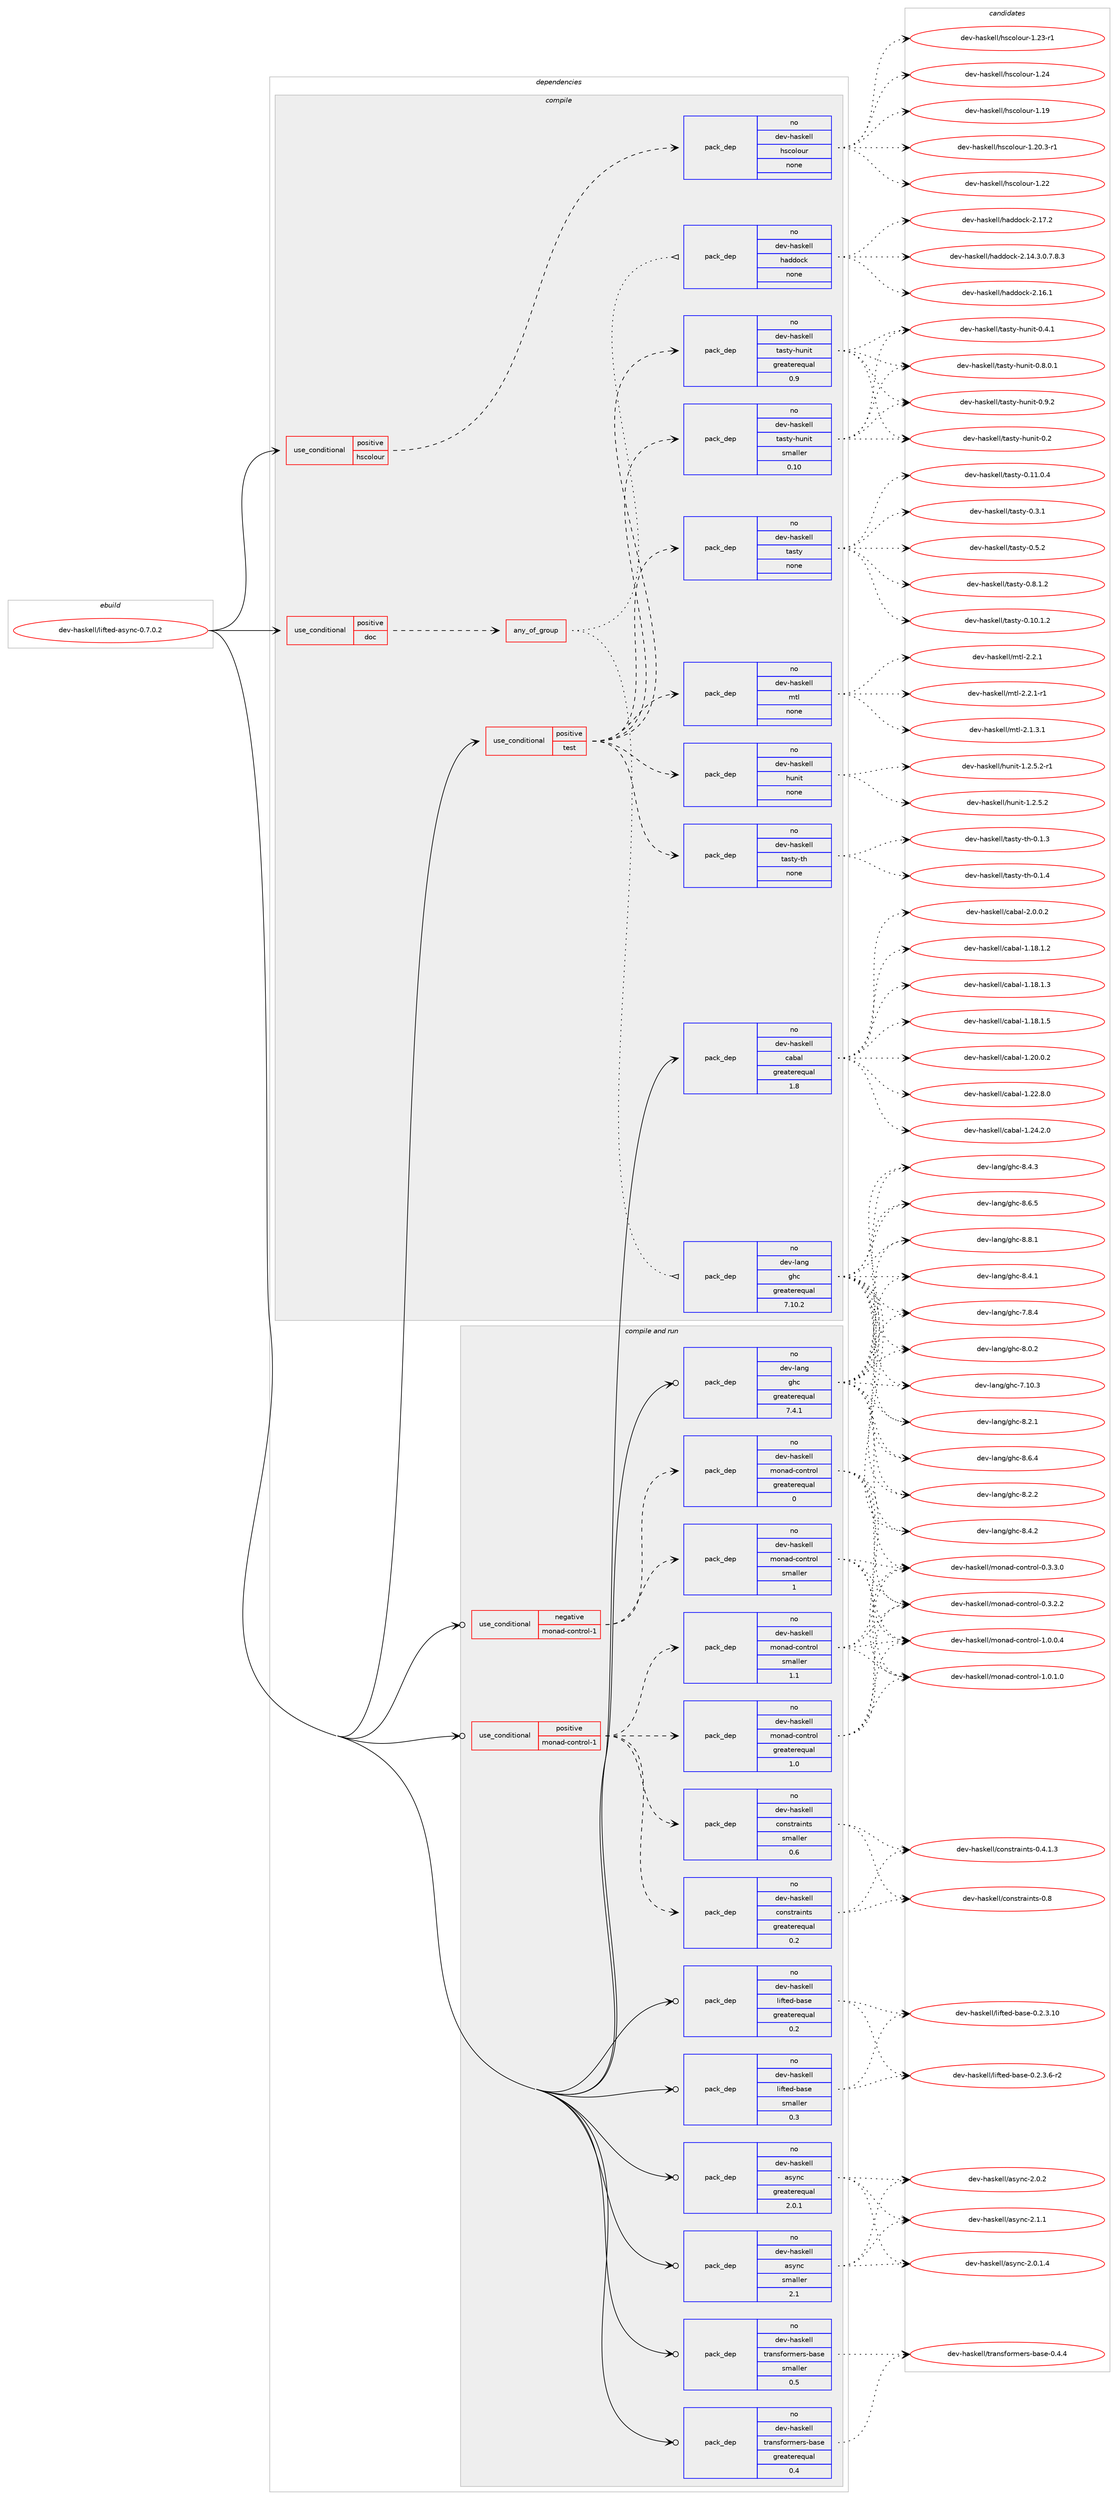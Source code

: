digraph prolog {

# *************
# Graph options
# *************

newrank=true;
concentrate=true;
compound=true;
graph [rankdir=LR,fontname=Helvetica,fontsize=10,ranksep=1.5];#, ranksep=2.5, nodesep=0.2];
edge  [arrowhead=vee];
node  [fontname=Helvetica,fontsize=10];

# **********
# The ebuild
# **********

subgraph cluster_leftcol {
color=gray;
rank=same;
label=<<i>ebuild</i>>;
id [label="dev-haskell/lifted-async-0.7.0.2", color=red, width=4, href="../dev-haskell/lifted-async-0.7.0.2.svg"];
}

# ****************
# The dependencies
# ****************

subgraph cluster_midcol {
color=gray;
label=<<i>dependencies</i>>;
subgraph cluster_compile {
fillcolor="#eeeeee";
style=filled;
label=<<i>compile</i>>;
subgraph cond126657 {
dependency538452 [label=<<TABLE BORDER="0" CELLBORDER="1" CELLSPACING="0" CELLPADDING="4"><TR><TD ROWSPAN="3" CELLPADDING="10">use_conditional</TD></TR><TR><TD>positive</TD></TR><TR><TD>doc</TD></TR></TABLE>>, shape=none, color=red];
subgraph any10143 {
dependency538453 [label=<<TABLE BORDER="0" CELLBORDER="1" CELLSPACING="0" CELLPADDING="4"><TR><TD CELLPADDING="10">any_of_group</TD></TR></TABLE>>, shape=none, color=red];subgraph pack401295 {
dependency538454 [label=<<TABLE BORDER="0" CELLBORDER="1" CELLSPACING="0" CELLPADDING="4" WIDTH="220"><TR><TD ROWSPAN="6" CELLPADDING="30">pack_dep</TD></TR><TR><TD WIDTH="110">no</TD></TR><TR><TD>dev-haskell</TD></TR><TR><TD>haddock</TD></TR><TR><TD>none</TD></TR><TR><TD></TD></TR></TABLE>>, shape=none, color=blue];
}
dependency538453:e -> dependency538454:w [weight=20,style="dotted",arrowhead="oinv"];
subgraph pack401296 {
dependency538455 [label=<<TABLE BORDER="0" CELLBORDER="1" CELLSPACING="0" CELLPADDING="4" WIDTH="220"><TR><TD ROWSPAN="6" CELLPADDING="30">pack_dep</TD></TR><TR><TD WIDTH="110">no</TD></TR><TR><TD>dev-lang</TD></TR><TR><TD>ghc</TD></TR><TR><TD>greaterequal</TD></TR><TR><TD>7.10.2</TD></TR></TABLE>>, shape=none, color=blue];
}
dependency538453:e -> dependency538455:w [weight=20,style="dotted",arrowhead="oinv"];
}
dependency538452:e -> dependency538453:w [weight=20,style="dashed",arrowhead="vee"];
}
id:e -> dependency538452:w [weight=20,style="solid",arrowhead="vee"];
subgraph cond126658 {
dependency538456 [label=<<TABLE BORDER="0" CELLBORDER="1" CELLSPACING="0" CELLPADDING="4"><TR><TD ROWSPAN="3" CELLPADDING="10">use_conditional</TD></TR><TR><TD>positive</TD></TR><TR><TD>hscolour</TD></TR></TABLE>>, shape=none, color=red];
subgraph pack401297 {
dependency538457 [label=<<TABLE BORDER="0" CELLBORDER="1" CELLSPACING="0" CELLPADDING="4" WIDTH="220"><TR><TD ROWSPAN="6" CELLPADDING="30">pack_dep</TD></TR><TR><TD WIDTH="110">no</TD></TR><TR><TD>dev-haskell</TD></TR><TR><TD>hscolour</TD></TR><TR><TD>none</TD></TR><TR><TD></TD></TR></TABLE>>, shape=none, color=blue];
}
dependency538456:e -> dependency538457:w [weight=20,style="dashed",arrowhead="vee"];
}
id:e -> dependency538456:w [weight=20,style="solid",arrowhead="vee"];
subgraph cond126659 {
dependency538458 [label=<<TABLE BORDER="0" CELLBORDER="1" CELLSPACING="0" CELLPADDING="4"><TR><TD ROWSPAN="3" CELLPADDING="10">use_conditional</TD></TR><TR><TD>positive</TD></TR><TR><TD>test</TD></TR></TABLE>>, shape=none, color=red];
subgraph pack401298 {
dependency538459 [label=<<TABLE BORDER="0" CELLBORDER="1" CELLSPACING="0" CELLPADDING="4" WIDTH="220"><TR><TD ROWSPAN="6" CELLPADDING="30">pack_dep</TD></TR><TR><TD WIDTH="110">no</TD></TR><TR><TD>dev-haskell</TD></TR><TR><TD>hunit</TD></TR><TR><TD>none</TD></TR><TR><TD></TD></TR></TABLE>>, shape=none, color=blue];
}
dependency538458:e -> dependency538459:w [weight=20,style="dashed",arrowhead="vee"];
subgraph pack401299 {
dependency538460 [label=<<TABLE BORDER="0" CELLBORDER="1" CELLSPACING="0" CELLPADDING="4" WIDTH="220"><TR><TD ROWSPAN="6" CELLPADDING="30">pack_dep</TD></TR><TR><TD WIDTH="110">no</TD></TR><TR><TD>dev-haskell</TD></TR><TR><TD>mtl</TD></TR><TR><TD>none</TD></TR><TR><TD></TD></TR></TABLE>>, shape=none, color=blue];
}
dependency538458:e -> dependency538460:w [weight=20,style="dashed",arrowhead="vee"];
subgraph pack401300 {
dependency538461 [label=<<TABLE BORDER="0" CELLBORDER="1" CELLSPACING="0" CELLPADDING="4" WIDTH="220"><TR><TD ROWSPAN="6" CELLPADDING="30">pack_dep</TD></TR><TR><TD WIDTH="110">no</TD></TR><TR><TD>dev-haskell</TD></TR><TR><TD>tasty</TD></TR><TR><TD>none</TD></TR><TR><TD></TD></TR></TABLE>>, shape=none, color=blue];
}
dependency538458:e -> dependency538461:w [weight=20,style="dashed",arrowhead="vee"];
subgraph pack401301 {
dependency538462 [label=<<TABLE BORDER="0" CELLBORDER="1" CELLSPACING="0" CELLPADDING="4" WIDTH="220"><TR><TD ROWSPAN="6" CELLPADDING="30">pack_dep</TD></TR><TR><TD WIDTH="110">no</TD></TR><TR><TD>dev-haskell</TD></TR><TR><TD>tasty-hunit</TD></TR><TR><TD>greaterequal</TD></TR><TR><TD>0.9</TD></TR></TABLE>>, shape=none, color=blue];
}
dependency538458:e -> dependency538462:w [weight=20,style="dashed",arrowhead="vee"];
subgraph pack401302 {
dependency538463 [label=<<TABLE BORDER="0" CELLBORDER="1" CELLSPACING="0" CELLPADDING="4" WIDTH="220"><TR><TD ROWSPAN="6" CELLPADDING="30">pack_dep</TD></TR><TR><TD WIDTH="110">no</TD></TR><TR><TD>dev-haskell</TD></TR><TR><TD>tasty-hunit</TD></TR><TR><TD>smaller</TD></TR><TR><TD>0.10</TD></TR></TABLE>>, shape=none, color=blue];
}
dependency538458:e -> dependency538463:w [weight=20,style="dashed",arrowhead="vee"];
subgraph pack401303 {
dependency538464 [label=<<TABLE BORDER="0" CELLBORDER="1" CELLSPACING="0" CELLPADDING="4" WIDTH="220"><TR><TD ROWSPAN="6" CELLPADDING="30">pack_dep</TD></TR><TR><TD WIDTH="110">no</TD></TR><TR><TD>dev-haskell</TD></TR><TR><TD>tasty-th</TD></TR><TR><TD>none</TD></TR><TR><TD></TD></TR></TABLE>>, shape=none, color=blue];
}
dependency538458:e -> dependency538464:w [weight=20,style="dashed",arrowhead="vee"];
}
id:e -> dependency538458:w [weight=20,style="solid",arrowhead="vee"];
subgraph pack401304 {
dependency538465 [label=<<TABLE BORDER="0" CELLBORDER="1" CELLSPACING="0" CELLPADDING="4" WIDTH="220"><TR><TD ROWSPAN="6" CELLPADDING="30">pack_dep</TD></TR><TR><TD WIDTH="110">no</TD></TR><TR><TD>dev-haskell</TD></TR><TR><TD>cabal</TD></TR><TR><TD>greaterequal</TD></TR><TR><TD>1.8</TD></TR></TABLE>>, shape=none, color=blue];
}
id:e -> dependency538465:w [weight=20,style="solid",arrowhead="vee"];
}
subgraph cluster_compileandrun {
fillcolor="#eeeeee";
style=filled;
label=<<i>compile and run</i>>;
subgraph cond126660 {
dependency538466 [label=<<TABLE BORDER="0" CELLBORDER="1" CELLSPACING="0" CELLPADDING="4"><TR><TD ROWSPAN="3" CELLPADDING="10">use_conditional</TD></TR><TR><TD>negative</TD></TR><TR><TD>monad-control-1</TD></TR></TABLE>>, shape=none, color=red];
subgraph pack401305 {
dependency538467 [label=<<TABLE BORDER="0" CELLBORDER="1" CELLSPACING="0" CELLPADDING="4" WIDTH="220"><TR><TD ROWSPAN="6" CELLPADDING="30">pack_dep</TD></TR><TR><TD WIDTH="110">no</TD></TR><TR><TD>dev-haskell</TD></TR><TR><TD>monad-control</TD></TR><TR><TD>greaterequal</TD></TR><TR><TD>0</TD></TR></TABLE>>, shape=none, color=blue];
}
dependency538466:e -> dependency538467:w [weight=20,style="dashed",arrowhead="vee"];
subgraph pack401306 {
dependency538468 [label=<<TABLE BORDER="0" CELLBORDER="1" CELLSPACING="0" CELLPADDING="4" WIDTH="220"><TR><TD ROWSPAN="6" CELLPADDING="30">pack_dep</TD></TR><TR><TD WIDTH="110">no</TD></TR><TR><TD>dev-haskell</TD></TR><TR><TD>monad-control</TD></TR><TR><TD>smaller</TD></TR><TR><TD>1</TD></TR></TABLE>>, shape=none, color=blue];
}
dependency538466:e -> dependency538468:w [weight=20,style="dashed",arrowhead="vee"];
}
id:e -> dependency538466:w [weight=20,style="solid",arrowhead="odotvee"];
subgraph cond126661 {
dependency538469 [label=<<TABLE BORDER="0" CELLBORDER="1" CELLSPACING="0" CELLPADDING="4"><TR><TD ROWSPAN="3" CELLPADDING="10">use_conditional</TD></TR><TR><TD>positive</TD></TR><TR><TD>monad-control-1</TD></TR></TABLE>>, shape=none, color=red];
subgraph pack401307 {
dependency538470 [label=<<TABLE BORDER="0" CELLBORDER="1" CELLSPACING="0" CELLPADDING="4" WIDTH="220"><TR><TD ROWSPAN="6" CELLPADDING="30">pack_dep</TD></TR><TR><TD WIDTH="110">no</TD></TR><TR><TD>dev-haskell</TD></TR><TR><TD>constraints</TD></TR><TR><TD>greaterequal</TD></TR><TR><TD>0.2</TD></TR></TABLE>>, shape=none, color=blue];
}
dependency538469:e -> dependency538470:w [weight=20,style="dashed",arrowhead="vee"];
subgraph pack401308 {
dependency538471 [label=<<TABLE BORDER="0" CELLBORDER="1" CELLSPACING="0" CELLPADDING="4" WIDTH="220"><TR><TD ROWSPAN="6" CELLPADDING="30">pack_dep</TD></TR><TR><TD WIDTH="110">no</TD></TR><TR><TD>dev-haskell</TD></TR><TR><TD>constraints</TD></TR><TR><TD>smaller</TD></TR><TR><TD>0.6</TD></TR></TABLE>>, shape=none, color=blue];
}
dependency538469:e -> dependency538471:w [weight=20,style="dashed",arrowhead="vee"];
subgraph pack401309 {
dependency538472 [label=<<TABLE BORDER="0" CELLBORDER="1" CELLSPACING="0" CELLPADDING="4" WIDTH="220"><TR><TD ROWSPAN="6" CELLPADDING="30">pack_dep</TD></TR><TR><TD WIDTH="110">no</TD></TR><TR><TD>dev-haskell</TD></TR><TR><TD>monad-control</TD></TR><TR><TD>greaterequal</TD></TR><TR><TD>1.0</TD></TR></TABLE>>, shape=none, color=blue];
}
dependency538469:e -> dependency538472:w [weight=20,style="dashed",arrowhead="vee"];
subgraph pack401310 {
dependency538473 [label=<<TABLE BORDER="0" CELLBORDER="1" CELLSPACING="0" CELLPADDING="4" WIDTH="220"><TR><TD ROWSPAN="6" CELLPADDING="30">pack_dep</TD></TR><TR><TD WIDTH="110">no</TD></TR><TR><TD>dev-haskell</TD></TR><TR><TD>monad-control</TD></TR><TR><TD>smaller</TD></TR><TR><TD>1.1</TD></TR></TABLE>>, shape=none, color=blue];
}
dependency538469:e -> dependency538473:w [weight=20,style="dashed",arrowhead="vee"];
}
id:e -> dependency538469:w [weight=20,style="solid",arrowhead="odotvee"];
subgraph pack401311 {
dependency538474 [label=<<TABLE BORDER="0" CELLBORDER="1" CELLSPACING="0" CELLPADDING="4" WIDTH="220"><TR><TD ROWSPAN="6" CELLPADDING="30">pack_dep</TD></TR><TR><TD WIDTH="110">no</TD></TR><TR><TD>dev-haskell</TD></TR><TR><TD>async</TD></TR><TR><TD>greaterequal</TD></TR><TR><TD>2.0.1</TD></TR></TABLE>>, shape=none, color=blue];
}
id:e -> dependency538474:w [weight=20,style="solid",arrowhead="odotvee"];
subgraph pack401312 {
dependency538475 [label=<<TABLE BORDER="0" CELLBORDER="1" CELLSPACING="0" CELLPADDING="4" WIDTH="220"><TR><TD ROWSPAN="6" CELLPADDING="30">pack_dep</TD></TR><TR><TD WIDTH="110">no</TD></TR><TR><TD>dev-haskell</TD></TR><TR><TD>async</TD></TR><TR><TD>smaller</TD></TR><TR><TD>2.1</TD></TR></TABLE>>, shape=none, color=blue];
}
id:e -> dependency538475:w [weight=20,style="solid",arrowhead="odotvee"];
subgraph pack401313 {
dependency538476 [label=<<TABLE BORDER="0" CELLBORDER="1" CELLSPACING="0" CELLPADDING="4" WIDTH="220"><TR><TD ROWSPAN="6" CELLPADDING="30">pack_dep</TD></TR><TR><TD WIDTH="110">no</TD></TR><TR><TD>dev-haskell</TD></TR><TR><TD>lifted-base</TD></TR><TR><TD>greaterequal</TD></TR><TR><TD>0.2</TD></TR></TABLE>>, shape=none, color=blue];
}
id:e -> dependency538476:w [weight=20,style="solid",arrowhead="odotvee"];
subgraph pack401314 {
dependency538477 [label=<<TABLE BORDER="0" CELLBORDER="1" CELLSPACING="0" CELLPADDING="4" WIDTH="220"><TR><TD ROWSPAN="6" CELLPADDING="30">pack_dep</TD></TR><TR><TD WIDTH="110">no</TD></TR><TR><TD>dev-haskell</TD></TR><TR><TD>lifted-base</TD></TR><TR><TD>smaller</TD></TR><TR><TD>0.3</TD></TR></TABLE>>, shape=none, color=blue];
}
id:e -> dependency538477:w [weight=20,style="solid",arrowhead="odotvee"];
subgraph pack401315 {
dependency538478 [label=<<TABLE BORDER="0" CELLBORDER="1" CELLSPACING="0" CELLPADDING="4" WIDTH="220"><TR><TD ROWSPAN="6" CELLPADDING="30">pack_dep</TD></TR><TR><TD WIDTH="110">no</TD></TR><TR><TD>dev-haskell</TD></TR><TR><TD>transformers-base</TD></TR><TR><TD>greaterequal</TD></TR><TR><TD>0.4</TD></TR></TABLE>>, shape=none, color=blue];
}
id:e -> dependency538478:w [weight=20,style="solid",arrowhead="odotvee"];
subgraph pack401316 {
dependency538479 [label=<<TABLE BORDER="0" CELLBORDER="1" CELLSPACING="0" CELLPADDING="4" WIDTH="220"><TR><TD ROWSPAN="6" CELLPADDING="30">pack_dep</TD></TR><TR><TD WIDTH="110">no</TD></TR><TR><TD>dev-haskell</TD></TR><TR><TD>transformers-base</TD></TR><TR><TD>smaller</TD></TR><TR><TD>0.5</TD></TR></TABLE>>, shape=none, color=blue];
}
id:e -> dependency538479:w [weight=20,style="solid",arrowhead="odotvee"];
subgraph pack401317 {
dependency538480 [label=<<TABLE BORDER="0" CELLBORDER="1" CELLSPACING="0" CELLPADDING="4" WIDTH="220"><TR><TD ROWSPAN="6" CELLPADDING="30">pack_dep</TD></TR><TR><TD WIDTH="110">no</TD></TR><TR><TD>dev-lang</TD></TR><TR><TD>ghc</TD></TR><TR><TD>greaterequal</TD></TR><TR><TD>7.4.1</TD></TR></TABLE>>, shape=none, color=blue];
}
id:e -> dependency538480:w [weight=20,style="solid",arrowhead="odotvee"];
}
subgraph cluster_run {
fillcolor="#eeeeee";
style=filled;
label=<<i>run</i>>;
}
}

# **************
# The candidates
# **************

subgraph cluster_choices {
rank=same;
color=gray;
label=<<i>candidates</i>>;

subgraph choice401295 {
color=black;
nodesep=1;
choice1001011184510497115107101108108471049710010011199107455046495246514648465546564651 [label="dev-haskell/haddock-2.14.3.0.7.8.3", color=red, width=4,href="../dev-haskell/haddock-2.14.3.0.7.8.3.svg"];
choice100101118451049711510710110810847104971001001119910745504649544649 [label="dev-haskell/haddock-2.16.1", color=red, width=4,href="../dev-haskell/haddock-2.16.1.svg"];
choice100101118451049711510710110810847104971001001119910745504649554650 [label="dev-haskell/haddock-2.17.2", color=red, width=4,href="../dev-haskell/haddock-2.17.2.svg"];
dependency538454:e -> choice1001011184510497115107101108108471049710010011199107455046495246514648465546564651:w [style=dotted,weight="100"];
dependency538454:e -> choice100101118451049711510710110810847104971001001119910745504649544649:w [style=dotted,weight="100"];
dependency538454:e -> choice100101118451049711510710110810847104971001001119910745504649554650:w [style=dotted,weight="100"];
}
subgraph choice401296 {
color=black;
nodesep=1;
choice1001011184510897110103471031049945554649484651 [label="dev-lang/ghc-7.10.3", color=red, width=4,href="../dev-lang/ghc-7.10.3.svg"];
choice10010111845108971101034710310499455546564652 [label="dev-lang/ghc-7.8.4", color=red, width=4,href="../dev-lang/ghc-7.8.4.svg"];
choice10010111845108971101034710310499455646484650 [label="dev-lang/ghc-8.0.2", color=red, width=4,href="../dev-lang/ghc-8.0.2.svg"];
choice10010111845108971101034710310499455646504649 [label="dev-lang/ghc-8.2.1", color=red, width=4,href="../dev-lang/ghc-8.2.1.svg"];
choice10010111845108971101034710310499455646504650 [label="dev-lang/ghc-8.2.2", color=red, width=4,href="../dev-lang/ghc-8.2.2.svg"];
choice10010111845108971101034710310499455646524649 [label="dev-lang/ghc-8.4.1", color=red, width=4,href="../dev-lang/ghc-8.4.1.svg"];
choice10010111845108971101034710310499455646524650 [label="dev-lang/ghc-8.4.2", color=red, width=4,href="../dev-lang/ghc-8.4.2.svg"];
choice10010111845108971101034710310499455646524651 [label="dev-lang/ghc-8.4.3", color=red, width=4,href="../dev-lang/ghc-8.4.3.svg"];
choice10010111845108971101034710310499455646544652 [label="dev-lang/ghc-8.6.4", color=red, width=4,href="../dev-lang/ghc-8.6.4.svg"];
choice10010111845108971101034710310499455646544653 [label="dev-lang/ghc-8.6.5", color=red, width=4,href="../dev-lang/ghc-8.6.5.svg"];
choice10010111845108971101034710310499455646564649 [label="dev-lang/ghc-8.8.1", color=red, width=4,href="../dev-lang/ghc-8.8.1.svg"];
dependency538455:e -> choice1001011184510897110103471031049945554649484651:w [style=dotted,weight="100"];
dependency538455:e -> choice10010111845108971101034710310499455546564652:w [style=dotted,weight="100"];
dependency538455:e -> choice10010111845108971101034710310499455646484650:w [style=dotted,weight="100"];
dependency538455:e -> choice10010111845108971101034710310499455646504649:w [style=dotted,weight="100"];
dependency538455:e -> choice10010111845108971101034710310499455646504650:w [style=dotted,weight="100"];
dependency538455:e -> choice10010111845108971101034710310499455646524649:w [style=dotted,weight="100"];
dependency538455:e -> choice10010111845108971101034710310499455646524650:w [style=dotted,weight="100"];
dependency538455:e -> choice10010111845108971101034710310499455646524651:w [style=dotted,weight="100"];
dependency538455:e -> choice10010111845108971101034710310499455646544652:w [style=dotted,weight="100"];
dependency538455:e -> choice10010111845108971101034710310499455646544653:w [style=dotted,weight="100"];
dependency538455:e -> choice10010111845108971101034710310499455646564649:w [style=dotted,weight="100"];
}
subgraph choice401297 {
color=black;
nodesep=1;
choice100101118451049711510710110810847104115991111081111171144549464957 [label="dev-haskell/hscolour-1.19", color=red, width=4,href="../dev-haskell/hscolour-1.19.svg"];
choice10010111845104971151071011081084710411599111108111117114454946504846514511449 [label="dev-haskell/hscolour-1.20.3-r1", color=red, width=4,href="../dev-haskell/hscolour-1.20.3-r1.svg"];
choice100101118451049711510710110810847104115991111081111171144549465050 [label="dev-haskell/hscolour-1.22", color=red, width=4,href="../dev-haskell/hscolour-1.22.svg"];
choice1001011184510497115107101108108471041159911110811111711445494650514511449 [label="dev-haskell/hscolour-1.23-r1", color=red, width=4,href="../dev-haskell/hscolour-1.23-r1.svg"];
choice100101118451049711510710110810847104115991111081111171144549465052 [label="dev-haskell/hscolour-1.24", color=red, width=4,href="../dev-haskell/hscolour-1.24.svg"];
dependency538457:e -> choice100101118451049711510710110810847104115991111081111171144549464957:w [style=dotted,weight="100"];
dependency538457:e -> choice10010111845104971151071011081084710411599111108111117114454946504846514511449:w [style=dotted,weight="100"];
dependency538457:e -> choice100101118451049711510710110810847104115991111081111171144549465050:w [style=dotted,weight="100"];
dependency538457:e -> choice1001011184510497115107101108108471041159911110811111711445494650514511449:w [style=dotted,weight="100"];
dependency538457:e -> choice100101118451049711510710110810847104115991111081111171144549465052:w [style=dotted,weight="100"];
}
subgraph choice401298 {
color=black;
nodesep=1;
choice1001011184510497115107101108108471041171101051164549465046534650 [label="dev-haskell/hunit-1.2.5.2", color=red, width=4,href="../dev-haskell/hunit-1.2.5.2.svg"];
choice10010111845104971151071011081084710411711010511645494650465346504511449 [label="dev-haskell/hunit-1.2.5.2-r1", color=red, width=4,href="../dev-haskell/hunit-1.2.5.2-r1.svg"];
dependency538459:e -> choice1001011184510497115107101108108471041171101051164549465046534650:w [style=dotted,weight="100"];
dependency538459:e -> choice10010111845104971151071011081084710411711010511645494650465346504511449:w [style=dotted,weight="100"];
}
subgraph choice401299 {
color=black;
nodesep=1;
choice1001011184510497115107101108108471091161084550464946514649 [label="dev-haskell/mtl-2.1.3.1", color=red, width=4,href="../dev-haskell/mtl-2.1.3.1.svg"];
choice100101118451049711510710110810847109116108455046504649 [label="dev-haskell/mtl-2.2.1", color=red, width=4,href="../dev-haskell/mtl-2.2.1.svg"];
choice1001011184510497115107101108108471091161084550465046494511449 [label="dev-haskell/mtl-2.2.1-r1", color=red, width=4,href="../dev-haskell/mtl-2.2.1-r1.svg"];
dependency538460:e -> choice1001011184510497115107101108108471091161084550464946514649:w [style=dotted,weight="100"];
dependency538460:e -> choice100101118451049711510710110810847109116108455046504649:w [style=dotted,weight="100"];
dependency538460:e -> choice1001011184510497115107101108108471091161084550465046494511449:w [style=dotted,weight="100"];
}
subgraph choice401300 {
color=black;
nodesep=1;
choice10010111845104971151071011081084711697115116121454846494846494650 [label="dev-haskell/tasty-0.10.1.2", color=red, width=4,href="../dev-haskell/tasty-0.10.1.2.svg"];
choice10010111845104971151071011081084711697115116121454846494946484652 [label="dev-haskell/tasty-0.11.0.4", color=red, width=4,href="../dev-haskell/tasty-0.11.0.4.svg"];
choice10010111845104971151071011081084711697115116121454846514649 [label="dev-haskell/tasty-0.3.1", color=red, width=4,href="../dev-haskell/tasty-0.3.1.svg"];
choice10010111845104971151071011081084711697115116121454846534650 [label="dev-haskell/tasty-0.5.2", color=red, width=4,href="../dev-haskell/tasty-0.5.2.svg"];
choice100101118451049711510710110810847116971151161214548465646494650 [label="dev-haskell/tasty-0.8.1.2", color=red, width=4,href="../dev-haskell/tasty-0.8.1.2.svg"];
dependency538461:e -> choice10010111845104971151071011081084711697115116121454846494846494650:w [style=dotted,weight="100"];
dependency538461:e -> choice10010111845104971151071011081084711697115116121454846494946484652:w [style=dotted,weight="100"];
dependency538461:e -> choice10010111845104971151071011081084711697115116121454846514649:w [style=dotted,weight="100"];
dependency538461:e -> choice10010111845104971151071011081084711697115116121454846534650:w [style=dotted,weight="100"];
dependency538461:e -> choice100101118451049711510710110810847116971151161214548465646494650:w [style=dotted,weight="100"];
}
subgraph choice401301 {
color=black;
nodesep=1;
choice100101118451049711510710110810847116971151161214510411711010511645484650 [label="dev-haskell/tasty-hunit-0.2", color=red, width=4,href="../dev-haskell/tasty-hunit-0.2.svg"];
choice1001011184510497115107101108108471169711511612145104117110105116454846524649 [label="dev-haskell/tasty-hunit-0.4.1", color=red, width=4,href="../dev-haskell/tasty-hunit-0.4.1.svg"];
choice10010111845104971151071011081084711697115116121451041171101051164548465646484649 [label="dev-haskell/tasty-hunit-0.8.0.1", color=red, width=4,href="../dev-haskell/tasty-hunit-0.8.0.1.svg"];
choice1001011184510497115107101108108471169711511612145104117110105116454846574650 [label="dev-haskell/tasty-hunit-0.9.2", color=red, width=4,href="../dev-haskell/tasty-hunit-0.9.2.svg"];
dependency538462:e -> choice100101118451049711510710110810847116971151161214510411711010511645484650:w [style=dotted,weight="100"];
dependency538462:e -> choice1001011184510497115107101108108471169711511612145104117110105116454846524649:w [style=dotted,weight="100"];
dependency538462:e -> choice10010111845104971151071011081084711697115116121451041171101051164548465646484649:w [style=dotted,weight="100"];
dependency538462:e -> choice1001011184510497115107101108108471169711511612145104117110105116454846574650:w [style=dotted,weight="100"];
}
subgraph choice401302 {
color=black;
nodesep=1;
choice100101118451049711510710110810847116971151161214510411711010511645484650 [label="dev-haskell/tasty-hunit-0.2", color=red, width=4,href="../dev-haskell/tasty-hunit-0.2.svg"];
choice1001011184510497115107101108108471169711511612145104117110105116454846524649 [label="dev-haskell/tasty-hunit-0.4.1", color=red, width=4,href="../dev-haskell/tasty-hunit-0.4.1.svg"];
choice10010111845104971151071011081084711697115116121451041171101051164548465646484649 [label="dev-haskell/tasty-hunit-0.8.0.1", color=red, width=4,href="../dev-haskell/tasty-hunit-0.8.0.1.svg"];
choice1001011184510497115107101108108471169711511612145104117110105116454846574650 [label="dev-haskell/tasty-hunit-0.9.2", color=red, width=4,href="../dev-haskell/tasty-hunit-0.9.2.svg"];
dependency538463:e -> choice100101118451049711510710110810847116971151161214510411711010511645484650:w [style=dotted,weight="100"];
dependency538463:e -> choice1001011184510497115107101108108471169711511612145104117110105116454846524649:w [style=dotted,weight="100"];
dependency538463:e -> choice10010111845104971151071011081084711697115116121451041171101051164548465646484649:w [style=dotted,weight="100"];
dependency538463:e -> choice1001011184510497115107101108108471169711511612145104117110105116454846574650:w [style=dotted,weight="100"];
}
subgraph choice401303 {
color=black;
nodesep=1;
choice1001011184510497115107101108108471169711511612145116104454846494651 [label="dev-haskell/tasty-th-0.1.3", color=red, width=4,href="../dev-haskell/tasty-th-0.1.3.svg"];
choice1001011184510497115107101108108471169711511612145116104454846494652 [label="dev-haskell/tasty-th-0.1.4", color=red, width=4,href="../dev-haskell/tasty-th-0.1.4.svg"];
dependency538464:e -> choice1001011184510497115107101108108471169711511612145116104454846494651:w [style=dotted,weight="100"];
dependency538464:e -> choice1001011184510497115107101108108471169711511612145116104454846494652:w [style=dotted,weight="100"];
}
subgraph choice401304 {
color=black;
nodesep=1;
choice10010111845104971151071011081084799979897108454946495646494650 [label="dev-haskell/cabal-1.18.1.2", color=red, width=4,href="../dev-haskell/cabal-1.18.1.2.svg"];
choice10010111845104971151071011081084799979897108454946495646494651 [label="dev-haskell/cabal-1.18.1.3", color=red, width=4,href="../dev-haskell/cabal-1.18.1.3.svg"];
choice10010111845104971151071011081084799979897108454946495646494653 [label="dev-haskell/cabal-1.18.1.5", color=red, width=4,href="../dev-haskell/cabal-1.18.1.5.svg"];
choice10010111845104971151071011081084799979897108454946504846484650 [label="dev-haskell/cabal-1.20.0.2", color=red, width=4,href="../dev-haskell/cabal-1.20.0.2.svg"];
choice10010111845104971151071011081084799979897108454946505046564648 [label="dev-haskell/cabal-1.22.8.0", color=red, width=4,href="../dev-haskell/cabal-1.22.8.0.svg"];
choice10010111845104971151071011081084799979897108454946505246504648 [label="dev-haskell/cabal-1.24.2.0", color=red, width=4,href="../dev-haskell/cabal-1.24.2.0.svg"];
choice100101118451049711510710110810847999798971084550464846484650 [label="dev-haskell/cabal-2.0.0.2", color=red, width=4,href="../dev-haskell/cabal-2.0.0.2.svg"];
dependency538465:e -> choice10010111845104971151071011081084799979897108454946495646494650:w [style=dotted,weight="100"];
dependency538465:e -> choice10010111845104971151071011081084799979897108454946495646494651:w [style=dotted,weight="100"];
dependency538465:e -> choice10010111845104971151071011081084799979897108454946495646494653:w [style=dotted,weight="100"];
dependency538465:e -> choice10010111845104971151071011081084799979897108454946504846484650:w [style=dotted,weight="100"];
dependency538465:e -> choice10010111845104971151071011081084799979897108454946505046564648:w [style=dotted,weight="100"];
dependency538465:e -> choice10010111845104971151071011081084799979897108454946505246504648:w [style=dotted,weight="100"];
dependency538465:e -> choice100101118451049711510710110810847999798971084550464846484650:w [style=dotted,weight="100"];
}
subgraph choice401305 {
color=black;
nodesep=1;
choice1001011184510497115107101108108471091111109710045991111101161141111084548465146504650 [label="dev-haskell/monad-control-0.3.2.2", color=red, width=4,href="../dev-haskell/monad-control-0.3.2.2.svg"];
choice1001011184510497115107101108108471091111109710045991111101161141111084548465146514648 [label="dev-haskell/monad-control-0.3.3.0", color=red, width=4,href="../dev-haskell/monad-control-0.3.3.0.svg"];
choice1001011184510497115107101108108471091111109710045991111101161141111084549464846484652 [label="dev-haskell/monad-control-1.0.0.4", color=red, width=4,href="../dev-haskell/monad-control-1.0.0.4.svg"];
choice1001011184510497115107101108108471091111109710045991111101161141111084549464846494648 [label="dev-haskell/monad-control-1.0.1.0", color=red, width=4,href="../dev-haskell/monad-control-1.0.1.0.svg"];
dependency538467:e -> choice1001011184510497115107101108108471091111109710045991111101161141111084548465146504650:w [style=dotted,weight="100"];
dependency538467:e -> choice1001011184510497115107101108108471091111109710045991111101161141111084548465146514648:w [style=dotted,weight="100"];
dependency538467:e -> choice1001011184510497115107101108108471091111109710045991111101161141111084549464846484652:w [style=dotted,weight="100"];
dependency538467:e -> choice1001011184510497115107101108108471091111109710045991111101161141111084549464846494648:w [style=dotted,weight="100"];
}
subgraph choice401306 {
color=black;
nodesep=1;
choice1001011184510497115107101108108471091111109710045991111101161141111084548465146504650 [label="dev-haskell/monad-control-0.3.2.2", color=red, width=4,href="../dev-haskell/monad-control-0.3.2.2.svg"];
choice1001011184510497115107101108108471091111109710045991111101161141111084548465146514648 [label="dev-haskell/monad-control-0.3.3.0", color=red, width=4,href="../dev-haskell/monad-control-0.3.3.0.svg"];
choice1001011184510497115107101108108471091111109710045991111101161141111084549464846484652 [label="dev-haskell/monad-control-1.0.0.4", color=red, width=4,href="../dev-haskell/monad-control-1.0.0.4.svg"];
choice1001011184510497115107101108108471091111109710045991111101161141111084549464846494648 [label="dev-haskell/monad-control-1.0.1.0", color=red, width=4,href="../dev-haskell/monad-control-1.0.1.0.svg"];
dependency538468:e -> choice1001011184510497115107101108108471091111109710045991111101161141111084548465146504650:w [style=dotted,weight="100"];
dependency538468:e -> choice1001011184510497115107101108108471091111109710045991111101161141111084548465146514648:w [style=dotted,weight="100"];
dependency538468:e -> choice1001011184510497115107101108108471091111109710045991111101161141111084549464846484652:w [style=dotted,weight="100"];
dependency538468:e -> choice1001011184510497115107101108108471091111109710045991111101161141111084549464846494648:w [style=dotted,weight="100"];
}
subgraph choice401307 {
color=black;
nodesep=1;
choice10010111845104971151071011081084799111110115116114971051101161154548465246494651 [label="dev-haskell/constraints-0.4.1.3", color=red, width=4,href="../dev-haskell/constraints-0.4.1.3.svg"];
choice100101118451049711510710110810847991111101151161149710511011611545484656 [label="dev-haskell/constraints-0.8", color=red, width=4,href="../dev-haskell/constraints-0.8.svg"];
dependency538470:e -> choice10010111845104971151071011081084799111110115116114971051101161154548465246494651:w [style=dotted,weight="100"];
dependency538470:e -> choice100101118451049711510710110810847991111101151161149710511011611545484656:w [style=dotted,weight="100"];
}
subgraph choice401308 {
color=black;
nodesep=1;
choice10010111845104971151071011081084799111110115116114971051101161154548465246494651 [label="dev-haskell/constraints-0.4.1.3", color=red, width=4,href="../dev-haskell/constraints-0.4.1.3.svg"];
choice100101118451049711510710110810847991111101151161149710511011611545484656 [label="dev-haskell/constraints-0.8", color=red, width=4,href="../dev-haskell/constraints-0.8.svg"];
dependency538471:e -> choice10010111845104971151071011081084799111110115116114971051101161154548465246494651:w [style=dotted,weight="100"];
dependency538471:e -> choice100101118451049711510710110810847991111101151161149710511011611545484656:w [style=dotted,weight="100"];
}
subgraph choice401309 {
color=black;
nodesep=1;
choice1001011184510497115107101108108471091111109710045991111101161141111084548465146504650 [label="dev-haskell/monad-control-0.3.2.2", color=red, width=4,href="../dev-haskell/monad-control-0.3.2.2.svg"];
choice1001011184510497115107101108108471091111109710045991111101161141111084548465146514648 [label="dev-haskell/monad-control-0.3.3.0", color=red, width=4,href="../dev-haskell/monad-control-0.3.3.0.svg"];
choice1001011184510497115107101108108471091111109710045991111101161141111084549464846484652 [label="dev-haskell/monad-control-1.0.0.4", color=red, width=4,href="../dev-haskell/monad-control-1.0.0.4.svg"];
choice1001011184510497115107101108108471091111109710045991111101161141111084549464846494648 [label="dev-haskell/monad-control-1.0.1.0", color=red, width=4,href="../dev-haskell/monad-control-1.0.1.0.svg"];
dependency538472:e -> choice1001011184510497115107101108108471091111109710045991111101161141111084548465146504650:w [style=dotted,weight="100"];
dependency538472:e -> choice1001011184510497115107101108108471091111109710045991111101161141111084548465146514648:w [style=dotted,weight="100"];
dependency538472:e -> choice1001011184510497115107101108108471091111109710045991111101161141111084549464846484652:w [style=dotted,weight="100"];
dependency538472:e -> choice1001011184510497115107101108108471091111109710045991111101161141111084549464846494648:w [style=dotted,weight="100"];
}
subgraph choice401310 {
color=black;
nodesep=1;
choice1001011184510497115107101108108471091111109710045991111101161141111084548465146504650 [label="dev-haskell/monad-control-0.3.2.2", color=red, width=4,href="../dev-haskell/monad-control-0.3.2.2.svg"];
choice1001011184510497115107101108108471091111109710045991111101161141111084548465146514648 [label="dev-haskell/monad-control-0.3.3.0", color=red, width=4,href="../dev-haskell/monad-control-0.3.3.0.svg"];
choice1001011184510497115107101108108471091111109710045991111101161141111084549464846484652 [label="dev-haskell/monad-control-1.0.0.4", color=red, width=4,href="../dev-haskell/monad-control-1.0.0.4.svg"];
choice1001011184510497115107101108108471091111109710045991111101161141111084549464846494648 [label="dev-haskell/monad-control-1.0.1.0", color=red, width=4,href="../dev-haskell/monad-control-1.0.1.0.svg"];
dependency538473:e -> choice1001011184510497115107101108108471091111109710045991111101161141111084548465146504650:w [style=dotted,weight="100"];
dependency538473:e -> choice1001011184510497115107101108108471091111109710045991111101161141111084548465146514648:w [style=dotted,weight="100"];
dependency538473:e -> choice1001011184510497115107101108108471091111109710045991111101161141111084549464846484652:w [style=dotted,weight="100"];
dependency538473:e -> choice1001011184510497115107101108108471091111109710045991111101161141111084549464846494648:w [style=dotted,weight="100"];
}
subgraph choice401311 {
color=black;
nodesep=1;
choice10010111845104971151071011081084797115121110994550464846494652 [label="dev-haskell/async-2.0.1.4", color=red, width=4,href="../dev-haskell/async-2.0.1.4.svg"];
choice1001011184510497115107101108108479711512111099455046484650 [label="dev-haskell/async-2.0.2", color=red, width=4,href="../dev-haskell/async-2.0.2.svg"];
choice1001011184510497115107101108108479711512111099455046494649 [label="dev-haskell/async-2.1.1", color=red, width=4,href="../dev-haskell/async-2.1.1.svg"];
dependency538474:e -> choice10010111845104971151071011081084797115121110994550464846494652:w [style=dotted,weight="100"];
dependency538474:e -> choice1001011184510497115107101108108479711512111099455046484650:w [style=dotted,weight="100"];
dependency538474:e -> choice1001011184510497115107101108108479711512111099455046494649:w [style=dotted,weight="100"];
}
subgraph choice401312 {
color=black;
nodesep=1;
choice10010111845104971151071011081084797115121110994550464846494652 [label="dev-haskell/async-2.0.1.4", color=red, width=4,href="../dev-haskell/async-2.0.1.4.svg"];
choice1001011184510497115107101108108479711512111099455046484650 [label="dev-haskell/async-2.0.2", color=red, width=4,href="../dev-haskell/async-2.0.2.svg"];
choice1001011184510497115107101108108479711512111099455046494649 [label="dev-haskell/async-2.1.1", color=red, width=4,href="../dev-haskell/async-2.1.1.svg"];
dependency538475:e -> choice10010111845104971151071011081084797115121110994550464846494652:w [style=dotted,weight="100"];
dependency538475:e -> choice1001011184510497115107101108108479711512111099455046484650:w [style=dotted,weight="100"];
dependency538475:e -> choice1001011184510497115107101108108479711512111099455046494649:w [style=dotted,weight="100"];
}
subgraph choice401313 {
color=black;
nodesep=1;
choice100101118451049711510710110810847108105102116101100459897115101454846504651464948 [label="dev-haskell/lifted-base-0.2.3.10", color=red, width=4,href="../dev-haskell/lifted-base-0.2.3.10.svg"];
choice10010111845104971151071011081084710810510211610110045989711510145484650465146544511450 [label="dev-haskell/lifted-base-0.2.3.6-r2", color=red, width=4,href="../dev-haskell/lifted-base-0.2.3.6-r2.svg"];
dependency538476:e -> choice100101118451049711510710110810847108105102116101100459897115101454846504651464948:w [style=dotted,weight="100"];
dependency538476:e -> choice10010111845104971151071011081084710810510211610110045989711510145484650465146544511450:w [style=dotted,weight="100"];
}
subgraph choice401314 {
color=black;
nodesep=1;
choice100101118451049711510710110810847108105102116101100459897115101454846504651464948 [label="dev-haskell/lifted-base-0.2.3.10", color=red, width=4,href="../dev-haskell/lifted-base-0.2.3.10.svg"];
choice10010111845104971151071011081084710810510211610110045989711510145484650465146544511450 [label="dev-haskell/lifted-base-0.2.3.6-r2", color=red, width=4,href="../dev-haskell/lifted-base-0.2.3.6-r2.svg"];
dependency538477:e -> choice100101118451049711510710110810847108105102116101100459897115101454846504651464948:w [style=dotted,weight="100"];
dependency538477:e -> choice10010111845104971151071011081084710810510211610110045989711510145484650465146544511450:w [style=dotted,weight="100"];
}
subgraph choice401315 {
color=black;
nodesep=1;
choice10010111845104971151071011081084711611497110115102111114109101114115459897115101454846524652 [label="dev-haskell/transformers-base-0.4.4", color=red, width=4,href="../dev-haskell/transformers-base-0.4.4.svg"];
dependency538478:e -> choice10010111845104971151071011081084711611497110115102111114109101114115459897115101454846524652:w [style=dotted,weight="100"];
}
subgraph choice401316 {
color=black;
nodesep=1;
choice10010111845104971151071011081084711611497110115102111114109101114115459897115101454846524652 [label="dev-haskell/transformers-base-0.4.4", color=red, width=4,href="../dev-haskell/transformers-base-0.4.4.svg"];
dependency538479:e -> choice10010111845104971151071011081084711611497110115102111114109101114115459897115101454846524652:w [style=dotted,weight="100"];
}
subgraph choice401317 {
color=black;
nodesep=1;
choice1001011184510897110103471031049945554649484651 [label="dev-lang/ghc-7.10.3", color=red, width=4,href="../dev-lang/ghc-7.10.3.svg"];
choice10010111845108971101034710310499455546564652 [label="dev-lang/ghc-7.8.4", color=red, width=4,href="../dev-lang/ghc-7.8.4.svg"];
choice10010111845108971101034710310499455646484650 [label="dev-lang/ghc-8.0.2", color=red, width=4,href="../dev-lang/ghc-8.0.2.svg"];
choice10010111845108971101034710310499455646504649 [label="dev-lang/ghc-8.2.1", color=red, width=4,href="../dev-lang/ghc-8.2.1.svg"];
choice10010111845108971101034710310499455646504650 [label="dev-lang/ghc-8.2.2", color=red, width=4,href="../dev-lang/ghc-8.2.2.svg"];
choice10010111845108971101034710310499455646524649 [label="dev-lang/ghc-8.4.1", color=red, width=4,href="../dev-lang/ghc-8.4.1.svg"];
choice10010111845108971101034710310499455646524650 [label="dev-lang/ghc-8.4.2", color=red, width=4,href="../dev-lang/ghc-8.4.2.svg"];
choice10010111845108971101034710310499455646524651 [label="dev-lang/ghc-8.4.3", color=red, width=4,href="../dev-lang/ghc-8.4.3.svg"];
choice10010111845108971101034710310499455646544652 [label="dev-lang/ghc-8.6.4", color=red, width=4,href="../dev-lang/ghc-8.6.4.svg"];
choice10010111845108971101034710310499455646544653 [label="dev-lang/ghc-8.6.5", color=red, width=4,href="../dev-lang/ghc-8.6.5.svg"];
choice10010111845108971101034710310499455646564649 [label="dev-lang/ghc-8.8.1", color=red, width=4,href="../dev-lang/ghc-8.8.1.svg"];
dependency538480:e -> choice1001011184510897110103471031049945554649484651:w [style=dotted,weight="100"];
dependency538480:e -> choice10010111845108971101034710310499455546564652:w [style=dotted,weight="100"];
dependency538480:e -> choice10010111845108971101034710310499455646484650:w [style=dotted,weight="100"];
dependency538480:e -> choice10010111845108971101034710310499455646504649:w [style=dotted,weight="100"];
dependency538480:e -> choice10010111845108971101034710310499455646504650:w [style=dotted,weight="100"];
dependency538480:e -> choice10010111845108971101034710310499455646524649:w [style=dotted,weight="100"];
dependency538480:e -> choice10010111845108971101034710310499455646524650:w [style=dotted,weight="100"];
dependency538480:e -> choice10010111845108971101034710310499455646524651:w [style=dotted,weight="100"];
dependency538480:e -> choice10010111845108971101034710310499455646544652:w [style=dotted,weight="100"];
dependency538480:e -> choice10010111845108971101034710310499455646544653:w [style=dotted,weight="100"];
dependency538480:e -> choice10010111845108971101034710310499455646564649:w [style=dotted,weight="100"];
}
}

}
